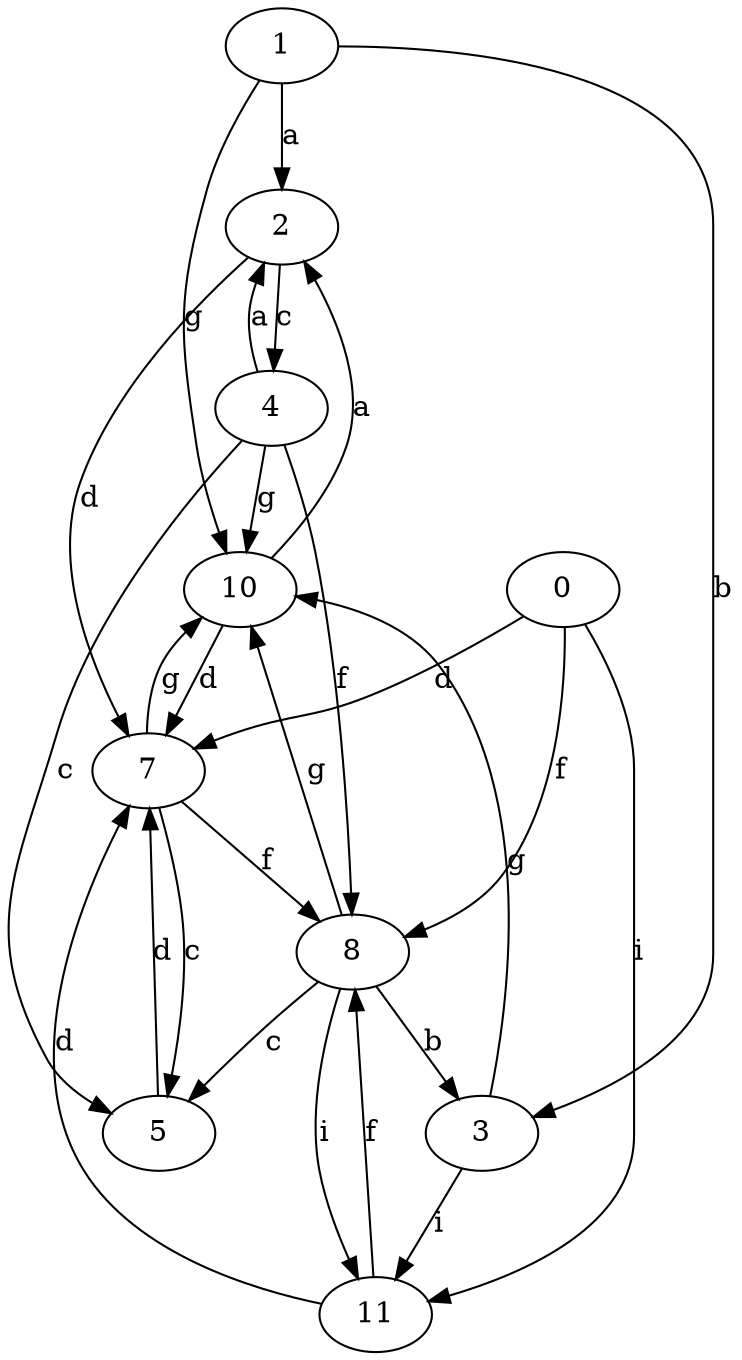 strict digraph  {
1;
2;
3;
0;
4;
5;
7;
8;
10;
11;
1 -> 2  [label=a];
1 -> 3  [label=b];
1 -> 10  [label=g];
2 -> 4  [label=c];
2 -> 7  [label=d];
3 -> 10  [label=g];
3 -> 11  [label=i];
0 -> 7  [label=d];
0 -> 8  [label=f];
0 -> 11  [label=i];
4 -> 2  [label=a];
4 -> 5  [label=c];
4 -> 8  [label=f];
4 -> 10  [label=g];
5 -> 7  [label=d];
7 -> 5  [label=c];
7 -> 8  [label=f];
7 -> 10  [label=g];
8 -> 3  [label=b];
8 -> 5  [label=c];
8 -> 10  [label=g];
8 -> 11  [label=i];
10 -> 2  [label=a];
10 -> 7  [label=d];
11 -> 7  [label=d];
11 -> 8  [label=f];
}

